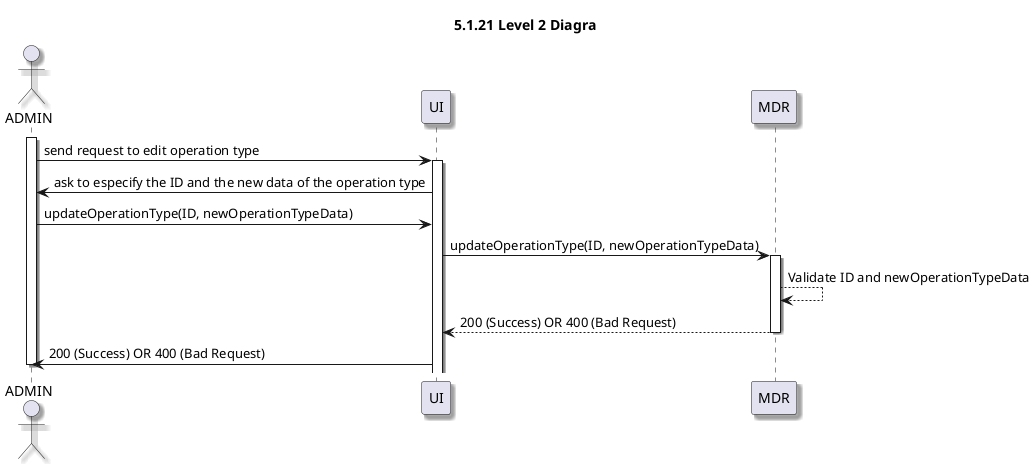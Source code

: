 @startuml level_2
'https://plantuml.com/sequence-diagram
skinparam handwritten false
skinparam monochrome false
skinparam packageStyle rect
skinparam shadowing true

title 5.1.21 Level 2 Diagra

actor ADMIN as AD
activate AD
AD -> UI: send request to edit operation type
activate UI
UI -> AD: ask to especify the ID and the new data of the operation type
AD -> UI: updateOperationType(ID, newOperationTypeData)
UI-> MDR: updateOperationType(ID, newOperationTypeData)
activate MDR
MDR --> MDR: Validate ID and newOperationTypeData
MDR --> UI: 200 (Success) OR 400 (Bad Request)
deactivate MDR
UI -> AD: 200 (Success) OR 400 (Bad Request)
deactivate AD

@enduml


